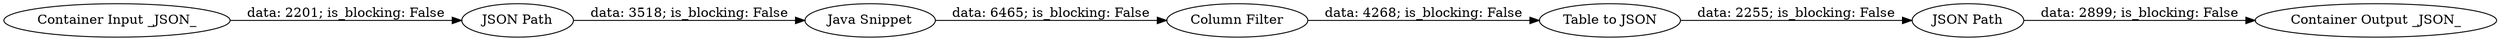 digraph {
	"-5602086408950640001_2" [label="JSON Path"]
	"-5602086408950640001_6" [label="Java Snippet"]
	"-5602086408950640001_1" [label="Container Input _JSON_"]
	"-5602086408950640001_7" [label="Table to JSON"]
	"-5602086408950640001_8" [label="Column Filter"]
	"-5602086408950640001_9" [label="JSON Path"]
	"-5602086408950640001_3" [label="Container Output _JSON_"]
	"-5602086408950640001_8" -> "-5602086408950640001_7" [label="data: 4268; is_blocking: False"]
	"-5602086408950640001_1" -> "-5602086408950640001_2" [label="data: 2201; is_blocking: False"]
	"-5602086408950640001_2" -> "-5602086408950640001_6" [label="data: 3518; is_blocking: False"]
	"-5602086408950640001_9" -> "-5602086408950640001_3" [label="data: 2899; is_blocking: False"]
	"-5602086408950640001_6" -> "-5602086408950640001_8" [label="data: 6465; is_blocking: False"]
	"-5602086408950640001_7" -> "-5602086408950640001_9" [label="data: 2255; is_blocking: False"]
	rankdir=LR
}

